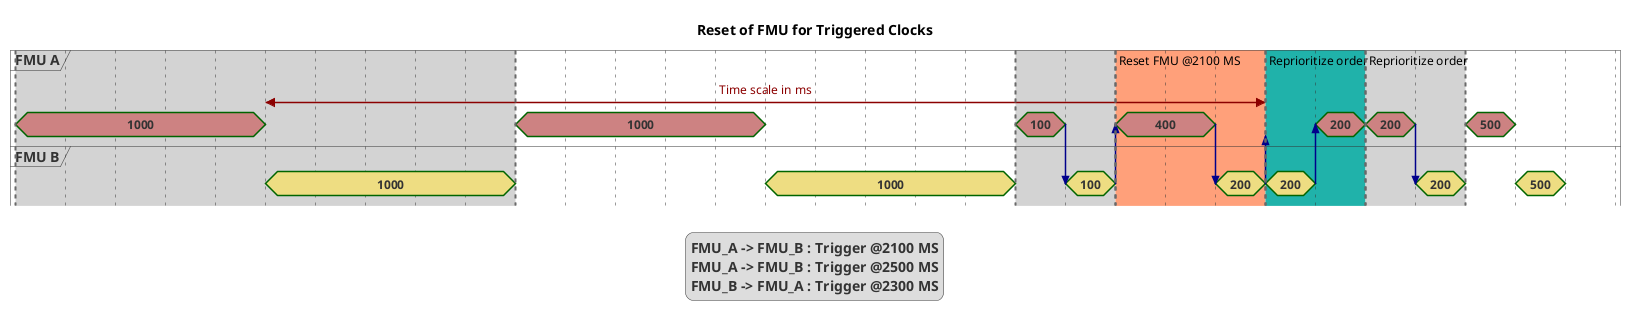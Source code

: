 ' Co Simulation timing diagram
@startuml
' Define models in the system

Title Reset of FMU for Triggered Clocks
legend
FMU_A -> FMU_B : Trigger @2100 MS
FMU_A -> FMU_B : Trigger @2500 MS
FMU_B -> FMU_A : Trigger @2300 MS
end legend

hide time-axis

concise "FMU A" as FMU_A
concise "FMU B" as FMU_B

@FMU_A
0.0 is "1000" #CD8282
500.0 is {hidden}
1000.0 is "1000" #CD8282
1500.0 is {hidden}
2000.0 is "100" #CD8282
2100.0 is {hidden}
2200.0 is "400" #CD8282
2400.0 is {hidden}
2600.0 is "200" #CD8282
2700.0 is "200" #CD8282
2800.0 is {hidden}
2900.0 is "500" #CD8282
3000.0 is {hidden}

@FMU_B
500.0 is "1000" #EEDD82
1000.0 is {hidden}
1500.0 is "1000" #EEDD82
2000.0 is {hidden}
2100.0 is "100" #EEDD82
2200.0 is {hidden}
2400.0 is "200" #EEDD82
2500.0 is "200" #EEDD82
2600.0 is {hidden}
2800.0 is "200" #EEDD82
2900.0 is {hidden}
3000.0 is "500" #EEDD82
3100.0 is {hidden}

@2100
FMU_A -> FMU_B
@2200
FMU_B -> FMU_A
@2400
FMU_A -> FMU_B
@2500
FMU_B -> FMU_A
@2600
FMU_B -> FMU_A
@2800
FMU_A -> FMU_B

' Define the time axis
@-1
@0
@1000
@2000
@3000

@FMU_A
@500 <-> @2500 : Time scale in ms


highlight 0 to 1000 #LightGrey;line:DimGrey
highlight 2000 to 2200 #LightGrey;line:DimGrey
highlight 2200 to 2500 #LightSalmon;line:DimGrey : Reset FMU @2100 MS
highlight 2500 to 2700 #LightSeaGreen;line:DimGrey : Reprioritize order
highlight 2700 to 2900 #LightGrey;line:DimGrey : Reprioritize order
@enduml
